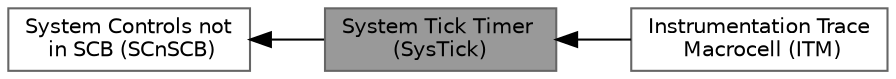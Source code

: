 digraph "System Tick Timer (SysTick)"
{
 // LATEX_PDF_SIZE
  bgcolor="transparent";
  edge [fontname=Helvetica,fontsize=10,labelfontname=Helvetica,labelfontsize=10];
  node [fontname=Helvetica,fontsize=10,shape=box,height=0.2,width=0.4];
  rankdir=LR;
  Node3 [id="Node000003",label="Instrumentation Trace\l Macrocell (ITM)",height=0.2,width=0.4,color="grey40", fillcolor="white", style="filled",URL="$group___c_m_s_i_s___i_t_m.html",tooltip="Type definitions for the Instrumentation Trace Macrocell (ITM)"];
  Node2 [id="Node000002",label="System Controls not\l in SCB (SCnSCB)",height=0.2,width=0.4,color="grey40", fillcolor="white", style="filled",URL="$group___c_m_s_i_s___s_cn_s_c_b.html",tooltip="Type definitions for the System Control and ID Register not in the SCB"];
  Node1 [id="Node000001",label="System Tick Timer \l(SysTick)",height=0.2,width=0.4,color="gray40", fillcolor="grey60", style="filled", fontcolor="black",tooltip="Type definitions for the System Timer Registers."];
  Node2->Node1 [shape=plaintext, dir="back", style="solid"];
  Node1->Node3 [shape=plaintext, dir="back", style="solid"];
}
